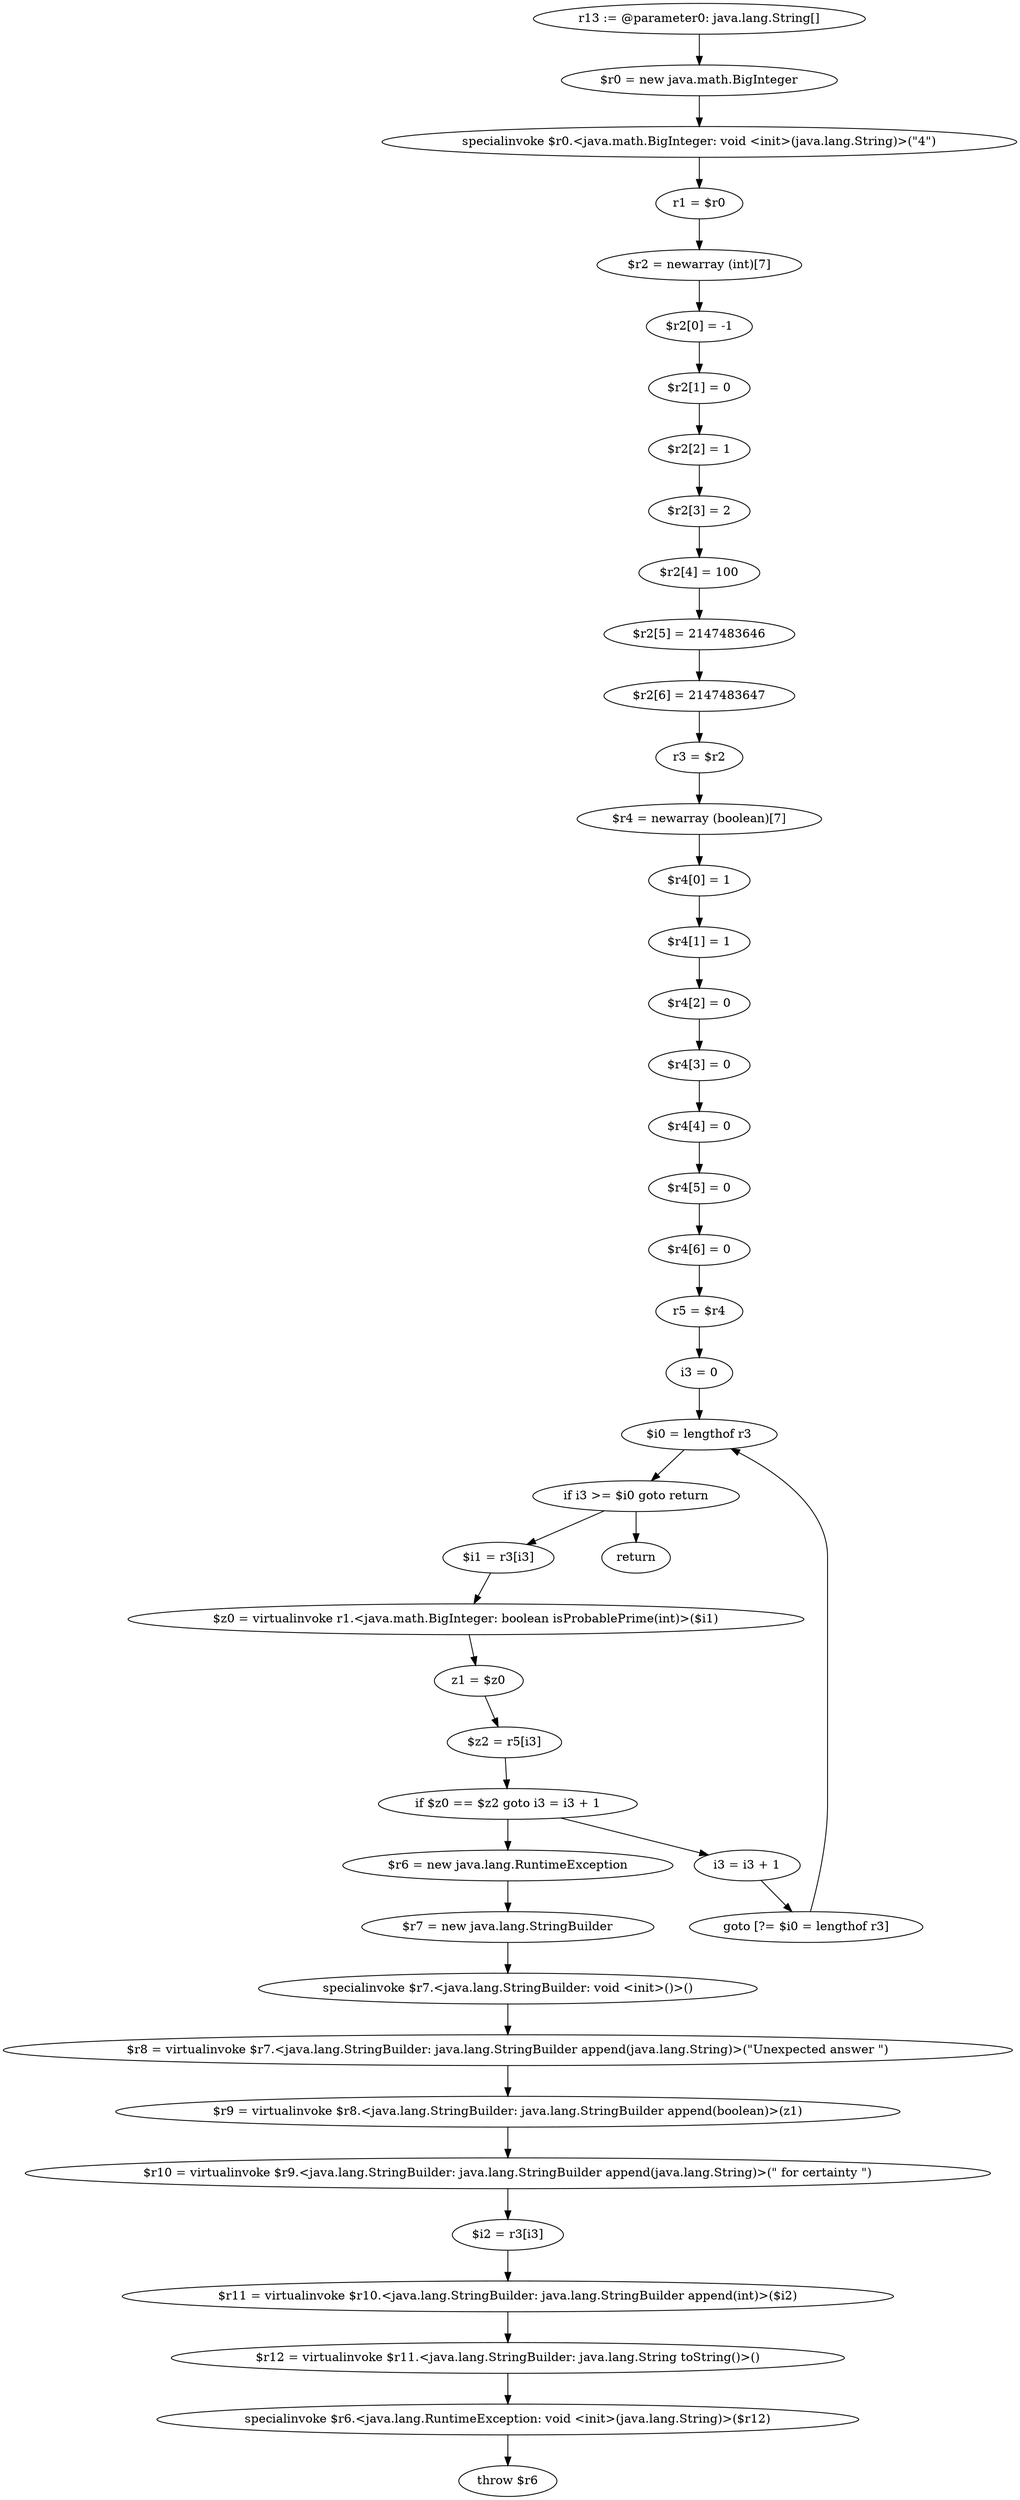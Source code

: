 digraph "unitGraph" {
    "r13 := @parameter0: java.lang.String[]"
    "$r0 = new java.math.BigInteger"
    "specialinvoke $r0.<java.math.BigInteger: void <init>(java.lang.String)>(\"4\")"
    "r1 = $r0"
    "$r2 = newarray (int)[7]"
    "$r2[0] = -1"
    "$r2[1] = 0"
    "$r2[2] = 1"
    "$r2[3] = 2"
    "$r2[4] = 100"
    "$r2[5] = 2147483646"
    "$r2[6] = 2147483647"
    "r3 = $r2"
    "$r4 = newarray (boolean)[7]"
    "$r4[0] = 1"
    "$r4[1] = 1"
    "$r4[2] = 0"
    "$r4[3] = 0"
    "$r4[4] = 0"
    "$r4[5] = 0"
    "$r4[6] = 0"
    "r5 = $r4"
    "i3 = 0"
    "$i0 = lengthof r3"
    "if i3 >= $i0 goto return"
    "$i1 = r3[i3]"
    "$z0 = virtualinvoke r1.<java.math.BigInteger: boolean isProbablePrime(int)>($i1)"
    "z1 = $z0"
    "$z2 = r5[i3]"
    "if $z0 == $z2 goto i3 = i3 + 1"
    "$r6 = new java.lang.RuntimeException"
    "$r7 = new java.lang.StringBuilder"
    "specialinvoke $r7.<java.lang.StringBuilder: void <init>()>()"
    "$r8 = virtualinvoke $r7.<java.lang.StringBuilder: java.lang.StringBuilder append(java.lang.String)>(\"Unexpected answer \")"
    "$r9 = virtualinvoke $r8.<java.lang.StringBuilder: java.lang.StringBuilder append(boolean)>(z1)"
    "$r10 = virtualinvoke $r9.<java.lang.StringBuilder: java.lang.StringBuilder append(java.lang.String)>(\" for certainty \")"
    "$i2 = r3[i3]"
    "$r11 = virtualinvoke $r10.<java.lang.StringBuilder: java.lang.StringBuilder append(int)>($i2)"
    "$r12 = virtualinvoke $r11.<java.lang.StringBuilder: java.lang.String toString()>()"
    "specialinvoke $r6.<java.lang.RuntimeException: void <init>(java.lang.String)>($r12)"
    "throw $r6"
    "i3 = i3 + 1"
    "goto [?= $i0 = lengthof r3]"
    "return"
    "r13 := @parameter0: java.lang.String[]"->"$r0 = new java.math.BigInteger";
    "$r0 = new java.math.BigInteger"->"specialinvoke $r0.<java.math.BigInteger: void <init>(java.lang.String)>(\"4\")";
    "specialinvoke $r0.<java.math.BigInteger: void <init>(java.lang.String)>(\"4\")"->"r1 = $r0";
    "r1 = $r0"->"$r2 = newarray (int)[7]";
    "$r2 = newarray (int)[7]"->"$r2[0] = -1";
    "$r2[0] = -1"->"$r2[1] = 0";
    "$r2[1] = 0"->"$r2[2] = 1";
    "$r2[2] = 1"->"$r2[3] = 2";
    "$r2[3] = 2"->"$r2[4] = 100";
    "$r2[4] = 100"->"$r2[5] = 2147483646";
    "$r2[5] = 2147483646"->"$r2[6] = 2147483647";
    "$r2[6] = 2147483647"->"r3 = $r2";
    "r3 = $r2"->"$r4 = newarray (boolean)[7]";
    "$r4 = newarray (boolean)[7]"->"$r4[0] = 1";
    "$r4[0] = 1"->"$r4[1] = 1";
    "$r4[1] = 1"->"$r4[2] = 0";
    "$r4[2] = 0"->"$r4[3] = 0";
    "$r4[3] = 0"->"$r4[4] = 0";
    "$r4[4] = 0"->"$r4[5] = 0";
    "$r4[5] = 0"->"$r4[6] = 0";
    "$r4[6] = 0"->"r5 = $r4";
    "r5 = $r4"->"i3 = 0";
    "i3 = 0"->"$i0 = lengthof r3";
    "$i0 = lengthof r3"->"if i3 >= $i0 goto return";
    "if i3 >= $i0 goto return"->"$i1 = r3[i3]";
    "if i3 >= $i0 goto return"->"return";
    "$i1 = r3[i3]"->"$z0 = virtualinvoke r1.<java.math.BigInteger: boolean isProbablePrime(int)>($i1)";
    "$z0 = virtualinvoke r1.<java.math.BigInteger: boolean isProbablePrime(int)>($i1)"->"z1 = $z0";
    "z1 = $z0"->"$z2 = r5[i3]";
    "$z2 = r5[i3]"->"if $z0 == $z2 goto i3 = i3 + 1";
    "if $z0 == $z2 goto i3 = i3 + 1"->"$r6 = new java.lang.RuntimeException";
    "if $z0 == $z2 goto i3 = i3 + 1"->"i3 = i3 + 1";
    "$r6 = new java.lang.RuntimeException"->"$r7 = new java.lang.StringBuilder";
    "$r7 = new java.lang.StringBuilder"->"specialinvoke $r7.<java.lang.StringBuilder: void <init>()>()";
    "specialinvoke $r7.<java.lang.StringBuilder: void <init>()>()"->"$r8 = virtualinvoke $r7.<java.lang.StringBuilder: java.lang.StringBuilder append(java.lang.String)>(\"Unexpected answer \")";
    "$r8 = virtualinvoke $r7.<java.lang.StringBuilder: java.lang.StringBuilder append(java.lang.String)>(\"Unexpected answer \")"->"$r9 = virtualinvoke $r8.<java.lang.StringBuilder: java.lang.StringBuilder append(boolean)>(z1)";
    "$r9 = virtualinvoke $r8.<java.lang.StringBuilder: java.lang.StringBuilder append(boolean)>(z1)"->"$r10 = virtualinvoke $r9.<java.lang.StringBuilder: java.lang.StringBuilder append(java.lang.String)>(\" for certainty \")";
    "$r10 = virtualinvoke $r9.<java.lang.StringBuilder: java.lang.StringBuilder append(java.lang.String)>(\" for certainty \")"->"$i2 = r3[i3]";
    "$i2 = r3[i3]"->"$r11 = virtualinvoke $r10.<java.lang.StringBuilder: java.lang.StringBuilder append(int)>($i2)";
    "$r11 = virtualinvoke $r10.<java.lang.StringBuilder: java.lang.StringBuilder append(int)>($i2)"->"$r12 = virtualinvoke $r11.<java.lang.StringBuilder: java.lang.String toString()>()";
    "$r12 = virtualinvoke $r11.<java.lang.StringBuilder: java.lang.String toString()>()"->"specialinvoke $r6.<java.lang.RuntimeException: void <init>(java.lang.String)>($r12)";
    "specialinvoke $r6.<java.lang.RuntimeException: void <init>(java.lang.String)>($r12)"->"throw $r6";
    "i3 = i3 + 1"->"goto [?= $i0 = lengthof r3]";
    "goto [?= $i0 = lengthof r3]"->"$i0 = lengthof r3";
}
